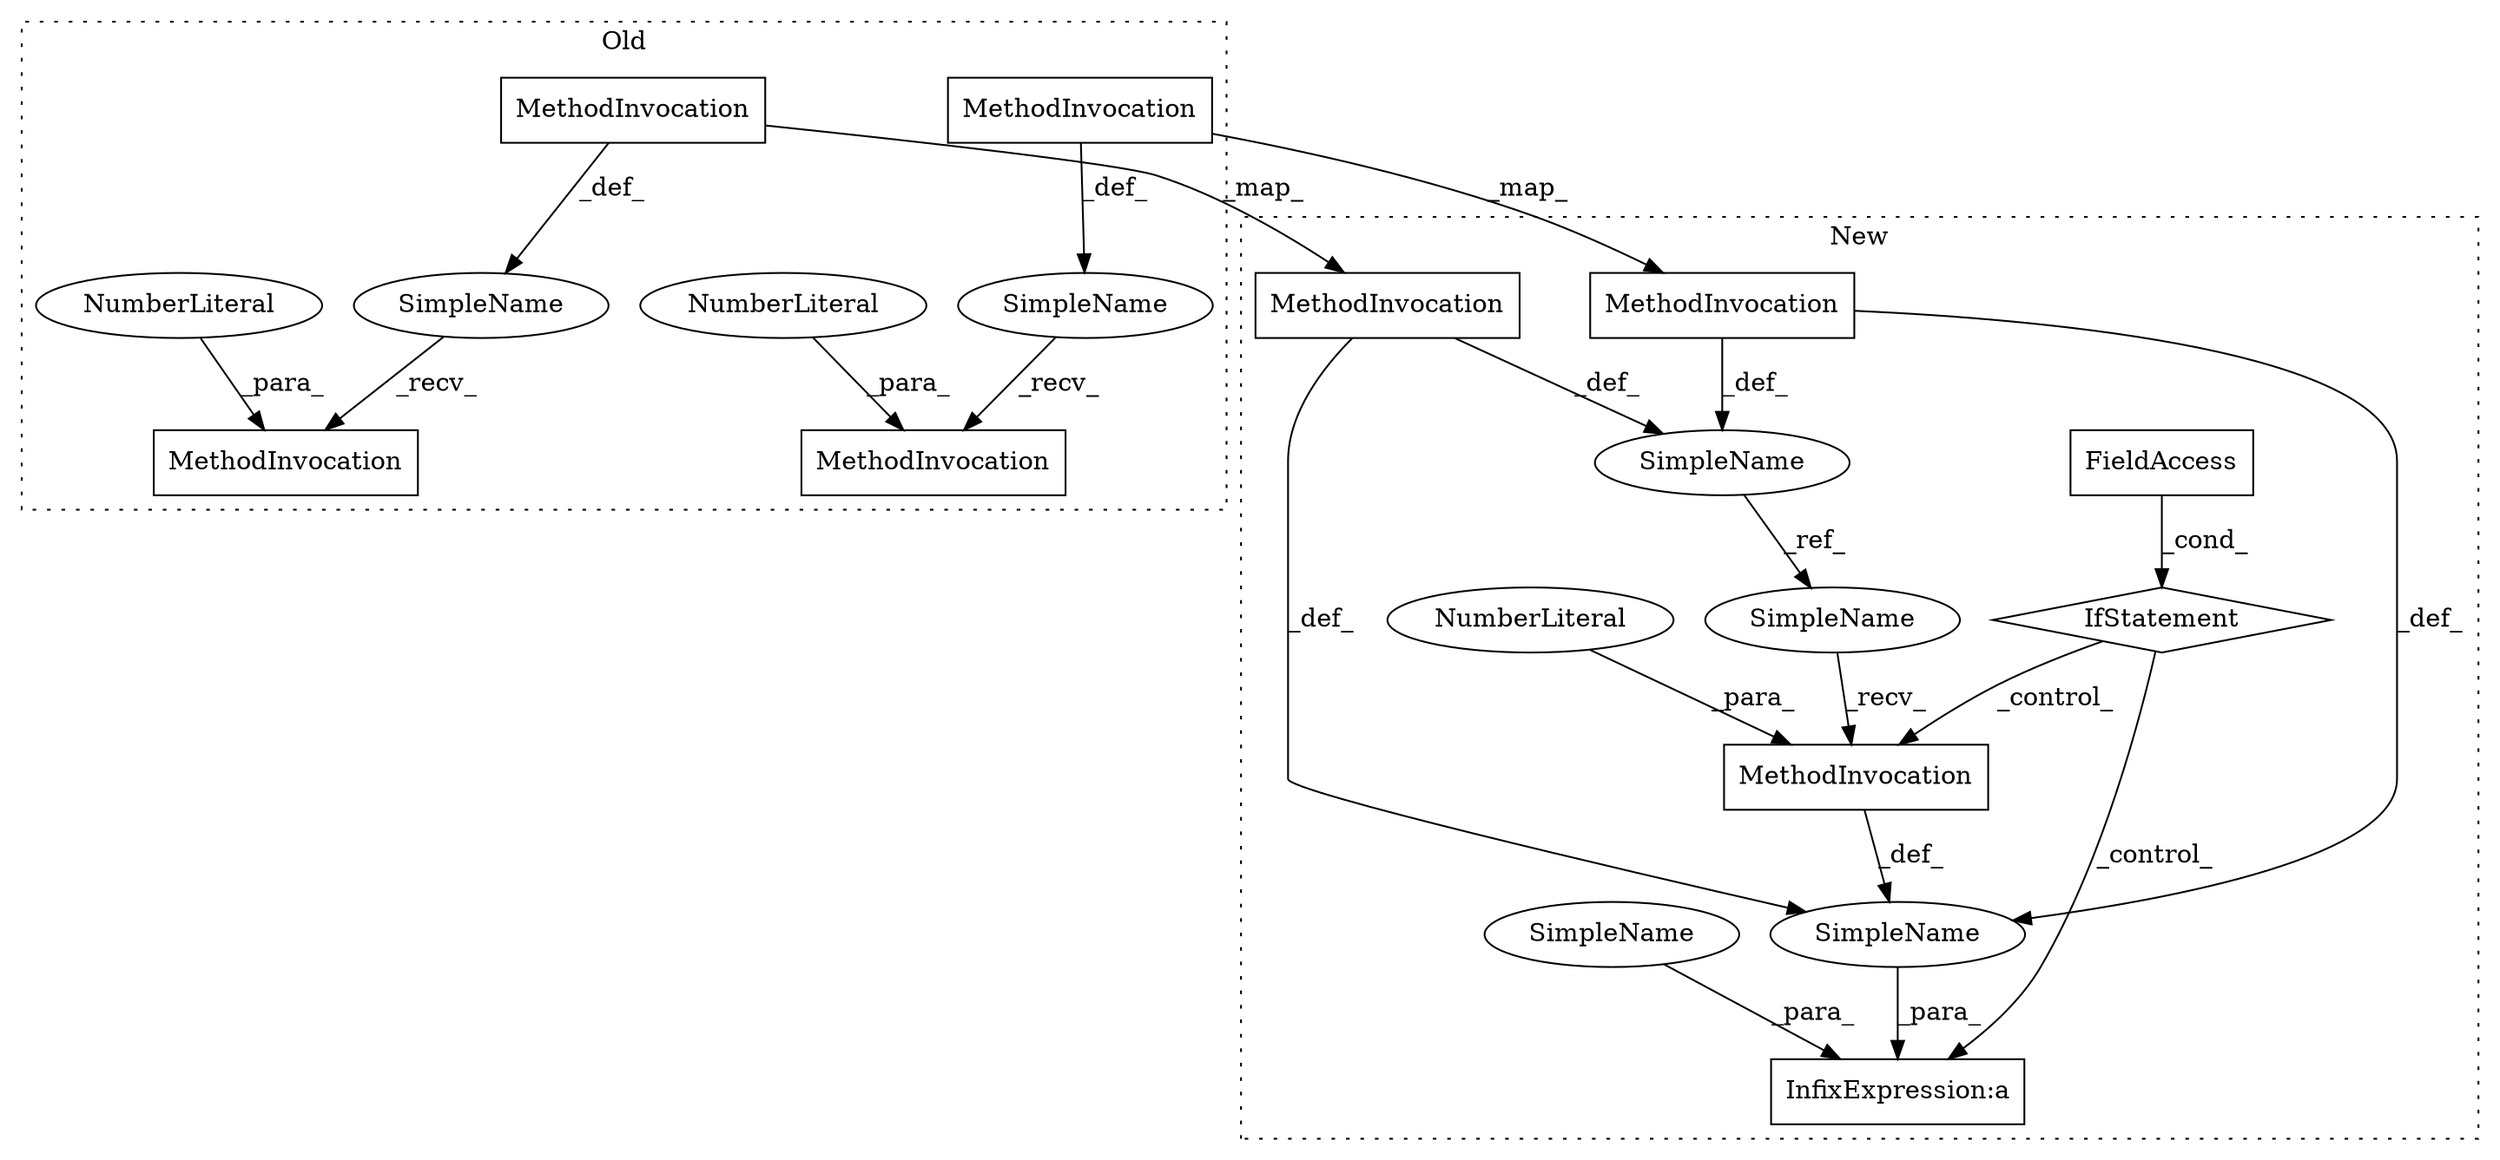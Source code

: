 digraph G {
subgraph cluster0 {
3 [label="MethodInvocation" a="32" s="5789,5801" l="11,1" shape="box"];
4 [label="MethodInvocation" a="32" s="5782,5787" l="4,1" shape="box"];
5 [label="MethodInvocation" a="32" s="5510,5533" l="3,1" shape="box"];
9 [label="MethodInvocation" a="32" s="5535,5547" l="11,1" shape="box"];
11 [label="NumberLiteral" a="34" s="5546" l="1" shape="ellipse"];
12 [label="NumberLiteral" a="34" s="5800" l="1" shape="ellipse"];
14 [label="SimpleName" a="42" s="" l="" shape="ellipse"];
17 [label="SimpleName" a="42" s="" l="" shape="ellipse"];
label = "Old";
style="dotted";
}
subgraph cluster1 {
1 [label="FieldAccess" a="22" s="5770" l="6" shape="box"];
2 [label="IfStatement" a="25" s="5766,5776" l="4,2" shape="diamond"];
6 [label="MethodInvocation" a="32" s="5822,5834" l="11,1" shape="box"];
7 [label="MethodInvocation" a="32" s="5751,5756" l="4,1" shape="box"];
8 [label="MethodInvocation" a="32" s="5631,5654" l="3,1" shape="box"];
10 [label="NumberLiteral" a="34" s="5833" l="1" shape="ellipse"];
13 [label="SimpleName" a="42" s="" l="" shape="ellipse"];
15 [label="SimpleName" a="42" s="5816" l="5" shape="ellipse"];
16 [label="SimpleName" a="42" s="5618" l="5" shape="ellipse"];
18 [label="SimpleName" a="42" s="" l="" shape="ellipse"];
19 [label="InfixExpression:a" a="27" s="5813" l="3" shape="box"];
label = "New";
style="dotted";
}
1 -> 2 [label="_cond_"];
2 -> 19 [label="_control_"];
2 -> 6 [label="_control_"];
4 -> 7 [label="_map_"];
4 -> 14 [label="_def_"];
5 -> 8 [label="_map_"];
5 -> 17 [label="_def_"];
6 -> 13 [label="_def_"];
7 -> 16 [label="_def_"];
7 -> 13 [label="_def_"];
8 -> 16 [label="_def_"];
8 -> 13 [label="_def_"];
10 -> 6 [label="_para_"];
11 -> 9 [label="_para_"];
12 -> 3 [label="_para_"];
13 -> 19 [label="_para_"];
14 -> 3 [label="_recv_"];
15 -> 6 [label="_recv_"];
16 -> 15 [label="_ref_"];
17 -> 9 [label="_recv_"];
18 -> 19 [label="_para_"];
}